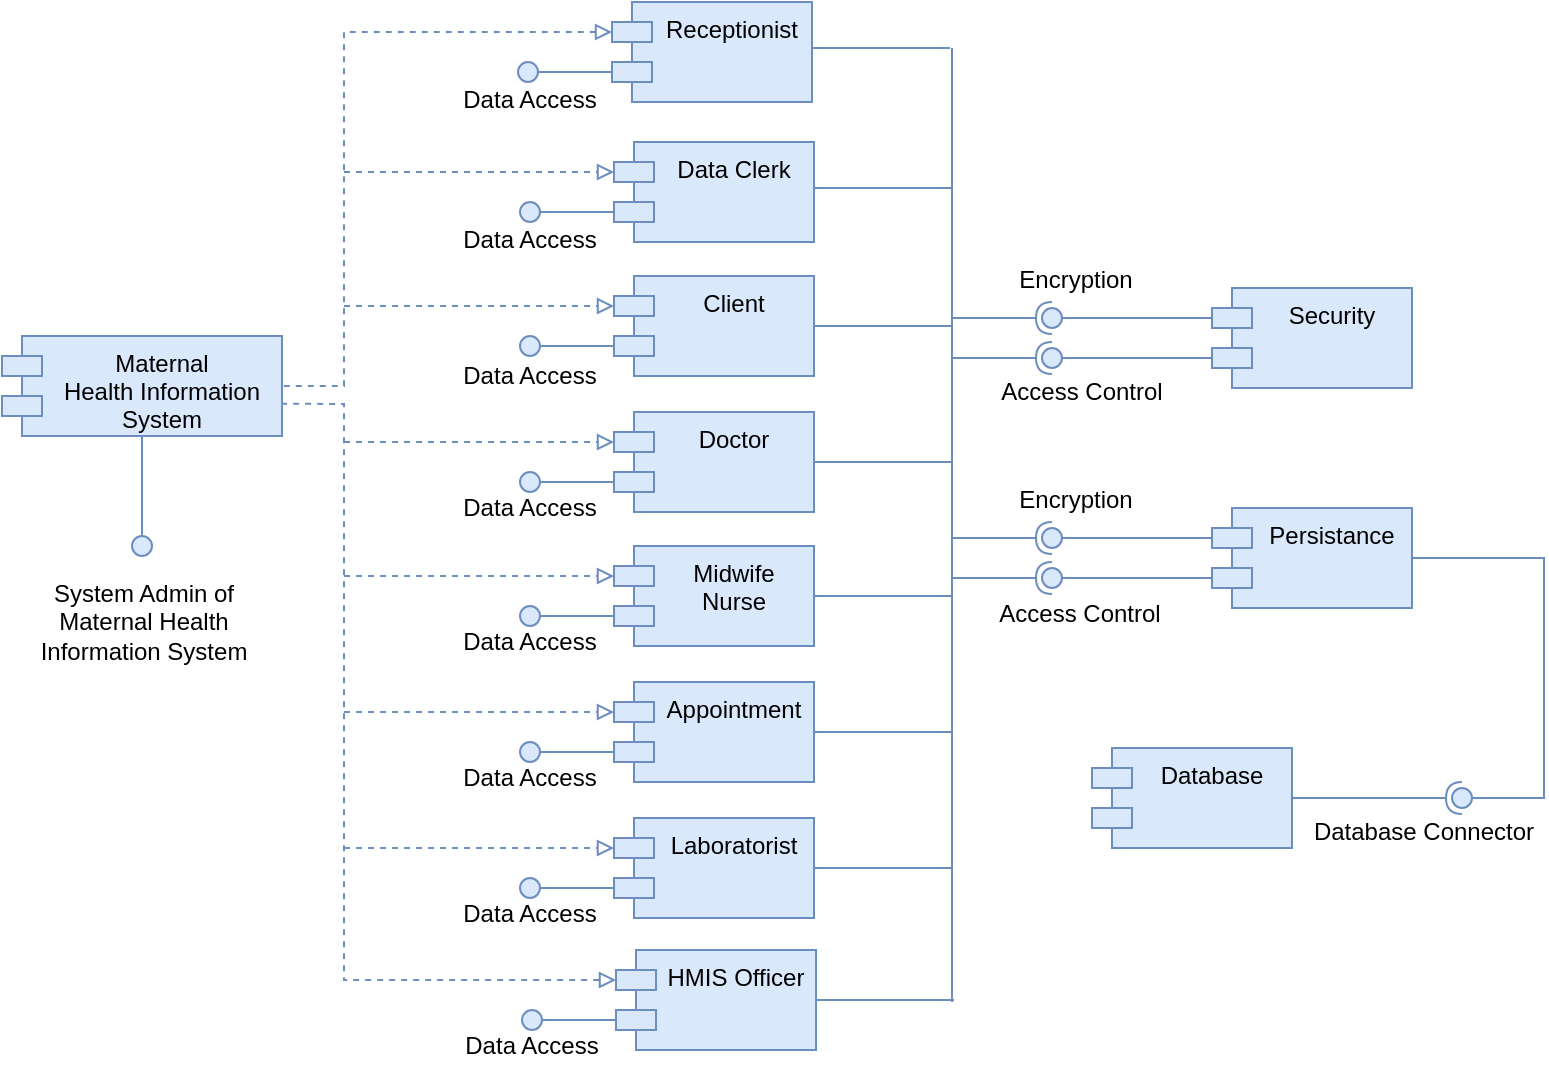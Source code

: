 <mxfile version="18.1.3" type="github">
  <diagram id="Pgbwz4pBEgQIGdPzvF3l" name="Page-1">
    <mxGraphModel dx="1108" dy="593" grid="0" gridSize="10" guides="1" tooltips="1" connect="1" arrows="1" fold="1" page="1" pageScale="1" pageWidth="850" pageHeight="1100" math="0" shadow="0">
      <root>
        <mxCell id="0" />
        <mxCell id="1" parent="0" />
        <mxCell id="9rvDqOFrIInNJt9p8Uub-1" value="Receptionist" style="shape=module;align=left;spacingLeft=20;align=center;verticalAlign=top;fillColor=#dae8fc;strokeColor=#6c8ebf;" vertex="1" parent="1">
          <mxGeometry x="334" y="63" width="100" height="50" as="geometry" />
        </mxCell>
        <mxCell id="9rvDqOFrIInNJt9p8Uub-2" value="" style="endArrow=none;html=1;rounded=0;exitX=1;exitY=0.5;exitDx=0;exitDy=0;fillColor=#dae8fc;strokeColor=#6c8ebf;" edge="1" parent="1">
          <mxGeometry width="50" height="50" relative="1" as="geometry">
            <mxPoint x="434" y="86" as="sourcePoint" />
            <mxPoint x="503" y="86" as="targetPoint" />
          </mxGeometry>
        </mxCell>
        <mxCell id="9rvDqOFrIInNJt9p8Uub-3" value="" style="group;" vertex="1" connectable="0" parent="1">
          <mxGeometry x="287" y="93" width="10" height="10" as="geometry" />
        </mxCell>
        <mxCell id="9rvDqOFrIInNJt9p8Uub-4" value="" style="ellipse;whiteSpace=wrap;html=1;align=center;aspect=fixed;resizable=0;points=[];outlineConnect=0;sketch=0;fillColor=#dae8fc;strokeColor=#6c8ebf;" vertex="1" parent="9rvDqOFrIInNJt9p8Uub-3">
          <mxGeometry width="10" height="10" as="geometry" />
        </mxCell>
        <mxCell id="9rvDqOFrIInNJt9p8Uub-5" value="" style="rounded=0;orthogonalLoop=1;jettySize=auto;html=1;endArrow=none;endFill=0;sketch=0;sourcePerimeterSpacing=0;targetPerimeterSpacing=0;exitX=0;exitY=0;exitDx=0;exitDy=35;exitPerimeter=0;fillColor=#dae8fc;strokeColor=#6c8ebf;" edge="1" parent="1" source="9rvDqOFrIInNJt9p8Uub-1" target="9rvDqOFrIInNJt9p8Uub-4">
          <mxGeometry relative="1" as="geometry">
            <mxPoint x="-76" y="-146" as="sourcePoint" />
          </mxGeometry>
        </mxCell>
        <mxCell id="hMI-7zSJe5-7NLcvPueV-1" value="Data Clerk" style="shape=module;align=left;spacingLeft=20;align=center;verticalAlign=top;fillColor=#dae8fc;strokeColor=#6c8ebf;" parent="1" vertex="1">
          <mxGeometry x="335" y="133" width="100" height="50" as="geometry" />
        </mxCell>
        <mxCell id="hMI-7zSJe5-7NLcvPueV-2" value="Maternal&#xa;Health Information&#xa;System" style="shape=module;align=left;spacingLeft=20;align=center;verticalAlign=top;fillColor=#dae8fc;strokeColor=#6c8ebf;" parent="1" vertex="1">
          <mxGeometry x="29" y="230" width="140" height="50" as="geometry" />
        </mxCell>
        <mxCell id="hMI-7zSJe5-7NLcvPueV-3" value="Client" style="shape=module;align=left;spacingLeft=20;align=center;verticalAlign=top;fillColor=#dae8fc;strokeColor=#6c8ebf;" parent="1" vertex="1">
          <mxGeometry x="335" y="200" width="100" height="50" as="geometry" />
        </mxCell>
        <mxCell id="hMI-7zSJe5-7NLcvPueV-4" value="Doctor" style="shape=module;align=left;spacingLeft=20;align=center;verticalAlign=top;fillColor=#dae8fc;strokeColor=#6c8ebf;" parent="1" vertex="1">
          <mxGeometry x="335" y="268" width="100" height="50" as="geometry" />
        </mxCell>
        <mxCell id="hMI-7zSJe5-7NLcvPueV-5" value="Midwife &#xa;Nurse" style="shape=module;align=left;spacingLeft=20;align=center;verticalAlign=top;fillColor=#dae8fc;strokeColor=#6c8ebf;" parent="1" vertex="1">
          <mxGeometry x="335" y="335" width="100" height="50" as="geometry" />
        </mxCell>
        <mxCell id="hMI-7zSJe5-7NLcvPueV-6" value="Appointment" style="shape=module;align=left;spacingLeft=20;align=center;verticalAlign=top;fillColor=#dae8fc;strokeColor=#6c8ebf;" parent="1" vertex="1">
          <mxGeometry x="335" y="403" width="100" height="50" as="geometry" />
        </mxCell>
        <mxCell id="hMI-7zSJe5-7NLcvPueV-7" value="Security" style="shape=module;align=left;spacingLeft=20;align=center;verticalAlign=top;fillColor=#dae8fc;strokeColor=#6c8ebf;" parent="1" vertex="1">
          <mxGeometry x="634" y="206" width="100" height="50" as="geometry" />
        </mxCell>
        <mxCell id="hMI-7zSJe5-7NLcvPueV-8" value="Persistance" style="shape=module;align=left;spacingLeft=20;align=center;verticalAlign=top;fillColor=#dae8fc;strokeColor=#6c8ebf;" parent="1" vertex="1">
          <mxGeometry x="634" y="316" width="100" height="50" as="geometry" />
        </mxCell>
        <mxCell id="hMI-7zSJe5-7NLcvPueV-9" value="Database" style="shape=module;align=left;spacingLeft=20;align=center;verticalAlign=top;fillColor=#dae8fc;strokeColor=#6c8ebf;" parent="1" vertex="1">
          <mxGeometry x="574" y="436" width="100" height="50" as="geometry" />
        </mxCell>
        <mxCell id="hMI-7zSJe5-7NLcvPueV-19" value="" style="rounded=0;orthogonalLoop=1;jettySize=auto;html=1;endArrow=none;endFill=0;sketch=0;sourcePerimeterSpacing=0;targetPerimeterSpacing=0;exitX=0;exitY=0;exitDx=0;exitDy=35;exitPerimeter=0;fillColor=#dae8fc;strokeColor=#6c8ebf;" parent="1" source="hMI-7zSJe5-7NLcvPueV-3" target="hMI-7zSJe5-7NLcvPueV-18" edge="1">
          <mxGeometry relative="1" as="geometry">
            <mxPoint x="-36" y="45" as="sourcePoint" />
          </mxGeometry>
        </mxCell>
        <mxCell id="hMI-7zSJe5-7NLcvPueV-38" value="" style="group;container=0;" parent="1" vertex="1" connectable="0">
          <mxGeometry x="288" y="365" width="10" height="10" as="geometry" />
        </mxCell>
        <mxCell id="hMI-7zSJe5-7NLcvPueV-39" value="" style="group;" parent="1" vertex="1" connectable="0">
          <mxGeometry x="288" y="433" width="10" height="10" as="geometry" />
        </mxCell>
        <mxCell id="hMI-7zSJe5-7NLcvPueV-40" value="" style="group;" parent="hMI-7zSJe5-7NLcvPueV-39" vertex="1" connectable="0">
          <mxGeometry width="10" height="10" as="geometry" />
        </mxCell>
        <mxCell id="hMI-7zSJe5-7NLcvPueV-41" value="" style="group;" parent="hMI-7zSJe5-7NLcvPueV-40" vertex="1" connectable="0">
          <mxGeometry width="10" height="10" as="geometry" />
        </mxCell>
        <mxCell id="hMI-7zSJe5-7NLcvPueV-42" value="" style="group;" parent="hMI-7zSJe5-7NLcvPueV-41" vertex="1" connectable="0">
          <mxGeometry width="10" height="10" as="geometry" />
        </mxCell>
        <mxCell id="hMI-7zSJe5-7NLcvPueV-43" value="" style="ellipse;whiteSpace=wrap;html=1;align=center;aspect=fixed;resizable=0;points=[];outlineConnect=0;sketch=0;fillColor=#dae8fc;strokeColor=#6c8ebf;" parent="hMI-7zSJe5-7NLcvPueV-42" vertex="1">
          <mxGeometry width="10" height="10" as="geometry" />
        </mxCell>
        <mxCell id="hMI-7zSJe5-7NLcvPueV-44" value="" style="rounded=0;orthogonalLoop=1;jettySize=auto;html=1;endArrow=none;endFill=0;sketch=0;sourcePerimeterSpacing=0;targetPerimeterSpacing=0;exitX=0;exitY=0;exitDx=0;exitDy=35;exitPerimeter=0;fillColor=#dae8fc;strokeColor=#6c8ebf;" parent="1" source="hMI-7zSJe5-7NLcvPueV-6" target="hMI-7zSJe5-7NLcvPueV-43" edge="1">
          <mxGeometry relative="1" as="geometry">
            <mxPoint x="314" y="443" as="sourcePoint" />
          </mxGeometry>
        </mxCell>
        <mxCell id="hMI-7zSJe5-7NLcvPueV-45" value="" style="rounded=0;orthogonalLoop=1;jettySize=auto;html=1;endArrow=none;endFill=0;sketch=0;sourcePerimeterSpacing=0;targetPerimeterSpacing=0;exitX=0;exitY=0;exitDx=0;exitDy=15;exitPerimeter=0;fillColor=#dae8fc;strokeColor=#6c8ebf;" parent="1" source="hMI-7zSJe5-7NLcvPueV-7" target="hMI-7zSJe5-7NLcvPueV-47" edge="1">
          <mxGeometry relative="1" as="geometry">
            <mxPoint x="-866" y="-319" as="sourcePoint" />
          </mxGeometry>
        </mxCell>
        <mxCell id="hMI-7zSJe5-7NLcvPueV-58" value="" style="rounded=0;orthogonalLoop=1;jettySize=auto;html=1;endArrow=none;endFill=0;sketch=0;sourcePerimeterSpacing=0;targetPerimeterSpacing=0;exitX=0;exitY=0;exitDx=0;exitDy=15;exitPerimeter=0;fillColor=#dae8fc;strokeColor=#6c8ebf;" parent="1" target="hMI-7zSJe5-7NLcvPueV-57" edge="1">
          <mxGeometry relative="1" as="geometry">
            <mxPoint x="634" y="241" as="sourcePoint" />
          </mxGeometry>
        </mxCell>
        <mxCell id="hMI-7zSJe5-7NLcvPueV-46" value="" style="rounded=0;orthogonalLoop=1;jettySize=auto;html=1;endArrow=halfCircle;endFill=0;entryX=0.5;entryY=0.5;endSize=6;strokeWidth=1;sketch=0;fillColor=#dae8fc;strokeColor=#6c8ebf;" parent="1" target="hMI-7zSJe5-7NLcvPueV-47" edge="1">
          <mxGeometry relative="1" as="geometry">
            <mxPoint x="504" y="221" as="sourcePoint" />
          </mxGeometry>
        </mxCell>
        <mxCell id="hMI-7zSJe5-7NLcvPueV-47" value="" style="ellipse;whiteSpace=wrap;html=1;align=center;aspect=fixed;resizable=0;points=[];outlineConnect=0;sketch=0;rotation=-180;container=0;fillColor=#dae8fc;strokeColor=#6c8ebf;" parent="1" vertex="1">
          <mxGeometry x="549" y="216" width="10" height="10" as="geometry" />
        </mxCell>
        <mxCell id="hMI-7zSJe5-7NLcvPueV-56" value="" style="rounded=0;orthogonalLoop=1;jettySize=auto;html=1;endArrow=halfCircle;endFill=0;entryX=0.5;entryY=0.5;endSize=6;strokeWidth=1;sketch=0;fillColor=#dae8fc;strokeColor=#6c8ebf;" parent="1" target="hMI-7zSJe5-7NLcvPueV-57" edge="1">
          <mxGeometry relative="1" as="geometry">
            <mxPoint x="504" y="241" as="sourcePoint" />
          </mxGeometry>
        </mxCell>
        <mxCell id="hMI-7zSJe5-7NLcvPueV-57" value="" style="ellipse;whiteSpace=wrap;html=1;align=center;aspect=fixed;resizable=0;points=[];outlineConnect=0;sketch=0;rotation=-180;container=0;fillColor=#dae8fc;strokeColor=#6c8ebf;" parent="1" vertex="1">
          <mxGeometry x="549" y="236" width="10" height="10" as="geometry" />
        </mxCell>
        <mxCell id="hMI-7zSJe5-7NLcvPueV-77" value="" style="group;" parent="1" vertex="1" connectable="0">
          <mxGeometry x="504" y="326" width="55" height="10" as="geometry" />
        </mxCell>
        <mxCell id="hMI-7zSJe5-7NLcvPueV-78" value="" style="group;" parent="1" vertex="1" connectable="0">
          <mxGeometry x="504" y="346" width="55" height="10" as="geometry" />
        </mxCell>
        <mxCell id="hMI-7zSJe5-7NLcvPueV-79" value="" style="rounded=0;orthogonalLoop=1;jettySize=auto;html=1;endArrow=none;endFill=0;sketch=0;sourcePerimeterSpacing=0;targetPerimeterSpacing=0;exitX=0;exitY=0;exitDx=0;exitDy=15;exitPerimeter=0;fillColor=#dae8fc;strokeColor=#6c8ebf;" parent="1" target="hMI-7zSJe5-7NLcvPueV-82" edge="1">
          <mxGeometry relative="1" as="geometry">
            <mxPoint x="634" y="331" as="sourcePoint" />
          </mxGeometry>
        </mxCell>
        <mxCell id="hMI-7zSJe5-7NLcvPueV-80" value="" style="rounded=0;orthogonalLoop=1;jettySize=auto;html=1;endArrow=none;endFill=0;sketch=0;sourcePerimeterSpacing=0;targetPerimeterSpacing=0;exitX=0;exitY=0;exitDx=0;exitDy=15;exitPerimeter=0;fillColor=#dae8fc;strokeColor=#6c8ebf;" parent="1" target="hMI-7zSJe5-7NLcvPueV-84" edge="1">
          <mxGeometry relative="1" as="geometry">
            <mxPoint x="634" y="351" as="sourcePoint" />
          </mxGeometry>
        </mxCell>
        <mxCell id="hMI-7zSJe5-7NLcvPueV-81" value="" style="rounded=0;orthogonalLoop=1;jettySize=auto;html=1;endArrow=halfCircle;endFill=0;entryX=0.5;entryY=0.5;endSize=6;strokeWidth=1;sketch=0;fillColor=#dae8fc;strokeColor=#6c8ebf;" parent="1" target="hMI-7zSJe5-7NLcvPueV-82" edge="1">
          <mxGeometry relative="1" as="geometry">
            <mxPoint x="504" y="331" as="sourcePoint" />
          </mxGeometry>
        </mxCell>
        <mxCell id="hMI-7zSJe5-7NLcvPueV-82" value="" style="ellipse;whiteSpace=wrap;html=1;align=center;aspect=fixed;resizable=0;points=[];outlineConnect=0;sketch=0;rotation=-180;container=0;fillColor=#dae8fc;strokeColor=#6c8ebf;" parent="1" vertex="1">
          <mxGeometry x="549" y="326" width="10" height="10" as="geometry" />
        </mxCell>
        <mxCell id="hMI-7zSJe5-7NLcvPueV-83" value="" style="rounded=0;orthogonalLoop=1;jettySize=auto;html=1;endArrow=halfCircle;endFill=0;entryX=0.5;entryY=0.5;endSize=6;strokeWidth=1;sketch=0;fillColor=#dae8fc;strokeColor=#6c8ebf;" parent="1" target="hMI-7zSJe5-7NLcvPueV-84" edge="1">
          <mxGeometry relative="1" as="geometry">
            <mxPoint x="504" y="351" as="sourcePoint" />
          </mxGeometry>
        </mxCell>
        <mxCell id="hMI-7zSJe5-7NLcvPueV-84" value="" style="ellipse;whiteSpace=wrap;html=1;align=center;aspect=fixed;resizable=0;points=[];outlineConnect=0;sketch=0;rotation=-180;container=0;fillColor=#dae8fc;strokeColor=#6c8ebf;" parent="1" vertex="1">
          <mxGeometry x="549" y="346" width="10" height="10" as="geometry" />
        </mxCell>
        <mxCell id="hMI-7zSJe5-7NLcvPueV-87" value="" style="rounded=0;orthogonalLoop=1;jettySize=auto;html=1;endArrow=none;endFill=0;sketch=0;sourcePerimeterSpacing=0;targetPerimeterSpacing=0;exitX=1;exitY=0.5;exitDx=0;exitDy=0;fillColor=#dae8fc;strokeColor=#6c8ebf;" parent="1" source="hMI-7zSJe5-7NLcvPueV-8" target="hMI-7zSJe5-7NLcvPueV-90" edge="1">
          <mxGeometry relative="1" as="geometry">
            <mxPoint x="654" y="271" as="sourcePoint" />
            <Array as="points">
              <mxPoint x="800" y="341" />
              <mxPoint x="800" y="461" />
            </Array>
          </mxGeometry>
        </mxCell>
        <mxCell id="hMI-7zSJe5-7NLcvPueV-89" value="" style="rounded=0;orthogonalLoop=1;jettySize=auto;html=1;endArrow=halfCircle;endFill=0;entryX=0.5;entryY=0.5;endSize=6;strokeWidth=1;sketch=0;exitX=1;exitY=0.5;exitDx=0;exitDy=0;fillColor=#dae8fc;strokeColor=#6c8ebf;" parent="1" source="hMI-7zSJe5-7NLcvPueV-9" target="hMI-7zSJe5-7NLcvPueV-90" edge="1">
          <mxGeometry relative="1" as="geometry">
            <mxPoint x="524" y="271" as="sourcePoint" />
          </mxGeometry>
        </mxCell>
        <mxCell id="hMI-7zSJe5-7NLcvPueV-90" value="" style="ellipse;whiteSpace=wrap;html=1;align=center;aspect=fixed;resizable=0;points=[];outlineConnect=0;sketch=0;rotation=-180;container=0;fillColor=#dae8fc;strokeColor=#6c8ebf;" parent="1" vertex="1">
          <mxGeometry x="754" y="456" width="10" height="10" as="geometry" />
        </mxCell>
        <mxCell id="hMI-7zSJe5-7NLcvPueV-93" value="" style="endArrow=none;html=1;rounded=0;fillColor=#dae8fc;strokeColor=#6c8ebf;" parent="1" edge="1">
          <mxGeometry width="50" height="50" relative="1" as="geometry">
            <mxPoint x="504" y="563" as="sourcePoint" />
            <mxPoint x="504" y="86" as="targetPoint" />
          </mxGeometry>
        </mxCell>
        <mxCell id="hMI-7zSJe5-7NLcvPueV-94" value="" style="endArrow=none;html=1;rounded=0;exitX=1;exitY=0.5;exitDx=0;exitDy=0;fillColor=#dae8fc;strokeColor=#6c8ebf;" parent="1" source="hMI-7zSJe5-7NLcvPueV-6" edge="1">
          <mxGeometry width="50" height="50" relative="1" as="geometry">
            <mxPoint x="434" y="393" as="sourcePoint" />
            <mxPoint x="504" y="428" as="targetPoint" />
          </mxGeometry>
        </mxCell>
        <mxCell id="hMI-7zSJe5-7NLcvPueV-95" value="" style="endArrow=none;html=1;rounded=0;exitX=1;exitY=0.5;exitDx=0;exitDy=0;fillColor=#dae8fc;strokeColor=#6c8ebf;" parent="1" edge="1">
          <mxGeometry width="50" height="50" relative="1" as="geometry">
            <mxPoint x="435" y="360" as="sourcePoint" />
            <mxPoint x="504" y="360" as="targetPoint" />
          </mxGeometry>
        </mxCell>
        <mxCell id="hMI-7zSJe5-7NLcvPueV-96" value="" style="endArrow=none;html=1;rounded=0;exitX=1;exitY=0.5;exitDx=0;exitDy=0;fillColor=#dae8fc;strokeColor=#6c8ebf;" parent="1" edge="1">
          <mxGeometry width="50" height="50" relative="1" as="geometry">
            <mxPoint x="435" y="293" as="sourcePoint" />
            <mxPoint x="504" y="293" as="targetPoint" />
          </mxGeometry>
        </mxCell>
        <mxCell id="hMI-7zSJe5-7NLcvPueV-97" value="" style="endArrow=none;html=1;rounded=0;exitX=1;exitY=0.5;exitDx=0;exitDy=0;fillColor=#dae8fc;strokeColor=#6c8ebf;" parent="1" edge="1">
          <mxGeometry width="50" height="50" relative="1" as="geometry">
            <mxPoint x="435" y="225" as="sourcePoint" />
            <mxPoint x="504" y="225" as="targetPoint" />
          </mxGeometry>
        </mxCell>
        <mxCell id="hMI-7zSJe5-7NLcvPueV-98" value="" style="endArrow=none;html=1;rounded=0;exitX=1;exitY=0.5;exitDx=0;exitDy=0;fillColor=#dae8fc;strokeColor=#6c8ebf;" parent="1" edge="1">
          <mxGeometry width="50" height="50" relative="1" as="geometry">
            <mxPoint x="435" y="156" as="sourcePoint" />
            <mxPoint x="504" y="156" as="targetPoint" />
          </mxGeometry>
        </mxCell>
        <mxCell id="hMI-7zSJe5-7NLcvPueV-99" value="Encryption" style="text;html=1;align=center;verticalAlign=middle;whiteSpace=wrap;rounded=0;" parent="1" vertex="1">
          <mxGeometry x="536" y="187" width="60" height="30" as="geometry" />
        </mxCell>
        <mxCell id="hMI-7zSJe5-7NLcvPueV-100" value="Access Control" style="text;html=1;align=center;verticalAlign=middle;whiteSpace=wrap;rounded=0;" parent="1" vertex="1">
          <mxGeometry x="524" y="243" width="90" height="30" as="geometry" />
        </mxCell>
        <mxCell id="hMI-7zSJe5-7NLcvPueV-101" value="Encryption" style="text;html=1;align=center;verticalAlign=middle;whiteSpace=wrap;rounded=0;" parent="1" vertex="1">
          <mxGeometry x="536" y="297" width="60" height="30" as="geometry" />
        </mxCell>
        <mxCell id="hMI-7zSJe5-7NLcvPueV-102" value="Data Access" style="text;html=1;align=center;verticalAlign=middle;whiteSpace=wrap;rounded=0;" parent="1" vertex="1">
          <mxGeometry x="248" y="168" width="90" height="28" as="geometry" />
        </mxCell>
        <mxCell id="hMI-7zSJe5-7NLcvPueV-103" value="Database Connector" style="text;html=1;align=center;verticalAlign=middle;whiteSpace=wrap;rounded=0;" parent="1" vertex="1">
          <mxGeometry x="680" y="463" width="120" height="30" as="geometry" />
        </mxCell>
        <mxCell id="hMI-7zSJe5-7NLcvPueV-104" value="Access Control" style="text;html=1;align=center;verticalAlign=middle;whiteSpace=wrap;rounded=0;" parent="1" vertex="1">
          <mxGeometry x="523" y="354" width="90" height="30" as="geometry" />
        </mxCell>
        <mxCell id="hMI-7zSJe5-7NLcvPueV-105" value="Data Access" style="text;html=1;align=center;verticalAlign=middle;whiteSpace=wrap;rounded=0;" parent="1" vertex="1">
          <mxGeometry x="248" y="236" width="90" height="28" as="geometry" />
        </mxCell>
        <mxCell id="hMI-7zSJe5-7NLcvPueV-106" value="Data Access" style="text;html=1;align=center;verticalAlign=middle;whiteSpace=wrap;rounded=0;" parent="1" vertex="1">
          <mxGeometry x="248" y="302" width="90" height="28" as="geometry" />
        </mxCell>
        <mxCell id="hMI-7zSJe5-7NLcvPueV-107" value="Data Access" style="text;html=1;align=center;verticalAlign=middle;whiteSpace=wrap;rounded=0;" parent="1" vertex="1">
          <mxGeometry x="248" y="369" width="90" height="28" as="geometry" />
        </mxCell>
        <mxCell id="hMI-7zSJe5-7NLcvPueV-108" value="Data Access" style="text;html=1;align=center;verticalAlign=middle;whiteSpace=wrap;rounded=0;" parent="1" vertex="1">
          <mxGeometry x="248" y="437" width="90" height="28" as="geometry" />
        </mxCell>
        <mxCell id="hMI-7zSJe5-7NLcvPueV-118" value="" style="endArrow=none;dashed=1;html=1;rounded=0;entryX=1;entryY=0.5;entryDx=0;entryDy=0;exitX=0;exitY=0;exitDx=0;exitDy=15;exitPerimeter=0;endFill=0;startArrow=block;startFill=0;fillColor=#dae8fc;strokeColor=#6c8ebf;" parent="1" source="9rvDqOFrIInNJt9p8Uub-1" target="hMI-7zSJe5-7NLcvPueV-2" edge="1">
          <mxGeometry width="50" height="50" relative="1" as="geometry">
            <mxPoint x="220" y="255" as="sourcePoint" />
            <mxPoint x="440" y="300" as="targetPoint" />
            <Array as="points">
              <mxPoint x="200" y="78" />
              <mxPoint x="200" y="255" />
            </Array>
          </mxGeometry>
        </mxCell>
        <mxCell id="hMI-7zSJe5-7NLcvPueV-119" value="" style="endArrow=block;dashed=1;html=1;rounded=0;entryX=0;entryY=0;entryDx=0;entryDy=15;entryPerimeter=0;endFill=0;fillColor=#dae8fc;strokeColor=#6c8ebf;" parent="1" target="hMI-7zSJe5-7NLcvPueV-3" edge="1">
          <mxGeometry width="50" height="50" relative="1" as="geometry">
            <mxPoint x="200" y="215" as="sourcePoint" />
            <mxPoint x="440" y="240" as="targetPoint" />
          </mxGeometry>
        </mxCell>
        <mxCell id="hMI-7zSJe5-7NLcvPueV-120" value="" style="endArrow=block;dashed=1;html=1;rounded=0;entryX=0;entryY=0;entryDx=0;entryDy=15;entryPerimeter=0;endFill=0;fillColor=#dae8fc;strokeColor=#6c8ebf;" parent="1" edge="1">
          <mxGeometry width="50" height="50" relative="1" as="geometry">
            <mxPoint x="200" y="283" as="sourcePoint" />
            <mxPoint x="335" y="283" as="targetPoint" />
          </mxGeometry>
        </mxCell>
        <mxCell id="hMI-7zSJe5-7NLcvPueV-121" value="" style="endArrow=block;dashed=1;html=1;rounded=0;entryX=0;entryY=0;entryDx=0;entryDy=15;entryPerimeter=0;endFill=0;fillColor=#dae8fc;strokeColor=#6c8ebf;" parent="1" edge="1">
          <mxGeometry width="50" height="50" relative="1" as="geometry">
            <mxPoint x="200" y="350" as="sourcePoint" />
            <mxPoint x="335" y="350" as="targetPoint" />
          </mxGeometry>
        </mxCell>
        <mxCell id="hMI-7zSJe5-7NLcvPueV-122" value="" style="endArrow=block;dashed=1;html=1;rounded=0;exitX=0.997;exitY=0.677;exitDx=0;exitDy=0;exitPerimeter=0;endFill=0;fillColor=#dae8fc;strokeColor=#6c8ebf;entryX=0;entryY=0;entryDx=0;entryDy=15;entryPerimeter=0;" parent="1" source="hMI-7zSJe5-7NLcvPueV-2" target="9rvDqOFrIInNJt9p8Uub-17" edge="1">
          <mxGeometry width="50" height="50" relative="1" as="geometry">
            <mxPoint x="220" y="315" as="sourcePoint" />
            <mxPoint x="204" y="527" as="targetPoint" />
            <Array as="points">
              <mxPoint x="200" y="264" />
              <mxPoint x="200" y="552" />
            </Array>
          </mxGeometry>
        </mxCell>
        <mxCell id="hMI-7zSJe5-7NLcvPueV-13" value="" style="group;" parent="1" vertex="1" connectable="0">
          <mxGeometry x="288" y="163" width="10" height="10" as="geometry" />
        </mxCell>
        <mxCell id="hMI-7zSJe5-7NLcvPueV-12" value="" style="ellipse;whiteSpace=wrap;html=1;align=center;aspect=fixed;resizable=0;points=[];outlineConnect=0;sketch=0;fillColor=#dae8fc;strokeColor=#6c8ebf;" parent="hMI-7zSJe5-7NLcvPueV-13" vertex="1">
          <mxGeometry width="10" height="10" as="geometry" />
        </mxCell>
        <mxCell id="hMI-7zSJe5-7NLcvPueV-10" value="" style="rounded=0;orthogonalLoop=1;jettySize=auto;html=1;endArrow=none;endFill=0;sketch=0;sourcePerimeterSpacing=0;targetPerimeterSpacing=0;exitX=0;exitY=0;exitDx=0;exitDy=35;exitPerimeter=0;fillColor=#dae8fc;strokeColor=#6c8ebf;" parent="1" source="hMI-7zSJe5-7NLcvPueV-1" target="hMI-7zSJe5-7NLcvPueV-12" edge="1">
          <mxGeometry relative="1" as="geometry">
            <mxPoint x="-46" y="46" as="sourcePoint" />
          </mxGeometry>
        </mxCell>
        <mxCell id="hMI-7zSJe5-7NLcvPueV-17" value="" style="group;" parent="1" vertex="1" connectable="0">
          <mxGeometry x="288" y="230" width="10" height="10" as="geometry" />
        </mxCell>
        <mxCell id="hMI-7zSJe5-7NLcvPueV-18" value="" style="ellipse;whiteSpace=wrap;html=1;align=center;aspect=fixed;resizable=0;points=[];outlineConnect=0;sketch=0;fillColor=#dae8fc;strokeColor=#6c8ebf;" parent="hMI-7zSJe5-7NLcvPueV-17" vertex="1">
          <mxGeometry width="10" height="10" as="geometry" />
        </mxCell>
        <mxCell id="hMI-7zSJe5-7NLcvPueV-23" value="" style="rounded=0;orthogonalLoop=1;jettySize=auto;html=1;endArrow=none;endFill=0;sketch=0;sourcePerimeterSpacing=0;targetPerimeterSpacing=0;exitX=0;exitY=0;exitDx=0;exitDy=35;exitPerimeter=0;fillColor=#dae8fc;strokeColor=#6c8ebf;" parent="1" source="hMI-7zSJe5-7NLcvPueV-4" target="hMI-7zSJe5-7NLcvPueV-22" edge="1">
          <mxGeometry relative="1" as="geometry">
            <mxPoint x="-56" y="191" as="sourcePoint" />
          </mxGeometry>
        </mxCell>
        <mxCell id="hMI-7zSJe5-7NLcvPueV-22" value="" style="ellipse;whiteSpace=wrap;html=1;align=center;aspect=fixed;resizable=0;points=[];outlineConnect=0;sketch=0;fillColor=#dae8fc;strokeColor=#6c8ebf;" parent="1" vertex="1">
          <mxGeometry x="288" y="298" width="10" height="10" as="geometry" />
        </mxCell>
        <mxCell id="hMI-7zSJe5-7NLcvPueV-25" value="" style="group;container=0;" parent="1" vertex="1" connectable="0">
          <mxGeometry x="288" y="365" width="10" height="10" as="geometry" />
        </mxCell>
        <mxCell id="hMI-7zSJe5-7NLcvPueV-29" value="" style="rounded=0;orthogonalLoop=1;jettySize=auto;html=1;endArrow=none;endFill=0;sketch=0;sourcePerimeterSpacing=0;targetPerimeterSpacing=0;exitX=0;exitY=0;exitDx=0;exitDy=35;exitPerimeter=0;fillColor=#dae8fc;strokeColor=#6c8ebf;" parent="1" source="hMI-7zSJe5-7NLcvPueV-5" target="hMI-7zSJe5-7NLcvPueV-28" edge="1">
          <mxGeometry relative="1" as="geometry">
            <mxPoint x="324" y="375" as="sourcePoint" />
          </mxGeometry>
        </mxCell>
        <mxCell id="hMI-7zSJe5-7NLcvPueV-27" value="" style="group;container=0;" parent="1" vertex="1" connectable="0">
          <mxGeometry x="288" y="365" width="10" height="10" as="geometry" />
        </mxCell>
        <mxCell id="hMI-7zSJe5-7NLcvPueV-28" value="" style="ellipse;whiteSpace=wrap;html=1;align=center;aspect=fixed;resizable=0;points=[];outlineConnect=0;sketch=0;fillColor=#dae8fc;strokeColor=#6c8ebf;" parent="1" vertex="1">
          <mxGeometry x="288" y="365" width="10" height="10" as="geometry" />
        </mxCell>
        <mxCell id="hMI-7zSJe5-7NLcvPueV-124" value="" style="group;" parent="1" vertex="1" connectable="0">
          <mxGeometry x="94" y="330" width="10" height="10" as="geometry" />
        </mxCell>
        <mxCell id="hMI-7zSJe5-7NLcvPueV-125" value="" style="ellipse;whiteSpace=wrap;html=1;align=center;aspect=fixed;resizable=0;points=[];outlineConnect=0;sketch=0;fillColor=#dae8fc;strokeColor=#6c8ebf;" parent="hMI-7zSJe5-7NLcvPueV-124" vertex="1">
          <mxGeometry width="10" height="10" as="geometry" />
        </mxCell>
        <mxCell id="hMI-7zSJe5-7NLcvPueV-126" value="" style="rounded=0;orthogonalLoop=1;jettySize=auto;html=1;endArrow=none;endFill=0;sketch=0;sourcePerimeterSpacing=0;targetPerimeterSpacing=0;exitX=0.5;exitY=1;exitDx=0;exitDy=0;fillColor=#dae8fc;strokeColor=#6c8ebf;" parent="1" source="hMI-7zSJe5-7NLcvPueV-2" target="hMI-7zSJe5-7NLcvPueV-125" edge="1">
          <mxGeometry relative="1" as="geometry">
            <mxPoint x="105" y="347" as="sourcePoint" />
          </mxGeometry>
        </mxCell>
        <mxCell id="hMI-7zSJe5-7NLcvPueV-127" value="System Admin of Maternal Health Information System" style="text;html=1;strokeColor=none;fillColor=none;align=center;verticalAlign=middle;whiteSpace=wrap;rounded=0;" parent="1" vertex="1">
          <mxGeometry x="42" y="341" width="116" height="63" as="geometry" />
        </mxCell>
        <mxCell id="9rvDqOFrIInNJt9p8Uub-6" value="" style="endArrow=block;dashed=1;html=1;rounded=0;entryX=0;entryY=0;entryDx=0;entryDy=15;entryPerimeter=0;endFill=0;fillColor=#dae8fc;strokeColor=#6c8ebf;" edge="1" parent="1">
          <mxGeometry width="50" height="50" relative="1" as="geometry">
            <mxPoint x="200" y="148" as="sourcePoint" />
            <mxPoint x="335" y="148" as="targetPoint" />
          </mxGeometry>
        </mxCell>
        <mxCell id="9rvDqOFrIInNJt9p8Uub-7" value="Data Access" style="text;html=1;align=center;verticalAlign=middle;whiteSpace=wrap;rounded=0;" vertex="1" parent="1">
          <mxGeometry x="248" y="98" width="90" height="28" as="geometry" />
        </mxCell>
        <mxCell id="9rvDqOFrIInNJt9p8Uub-8" value="Laboratorist " style="shape=module;align=left;spacingLeft=20;align=center;verticalAlign=top;fillColor=#dae8fc;strokeColor=#6c8ebf;" vertex="1" parent="1">
          <mxGeometry x="335" y="471" width="100" height="50" as="geometry" />
        </mxCell>
        <mxCell id="9rvDqOFrIInNJt9p8Uub-9" value="" style="group;" vertex="1" connectable="0" parent="1">
          <mxGeometry x="288" y="501" width="10" height="10" as="geometry" />
        </mxCell>
        <mxCell id="9rvDqOFrIInNJt9p8Uub-10" value="" style="group;" vertex="1" connectable="0" parent="9rvDqOFrIInNJt9p8Uub-9">
          <mxGeometry width="10" height="10" as="geometry" />
        </mxCell>
        <mxCell id="9rvDqOFrIInNJt9p8Uub-11" value="" style="group;" vertex="1" connectable="0" parent="9rvDqOFrIInNJt9p8Uub-10">
          <mxGeometry width="10" height="10" as="geometry" />
        </mxCell>
        <mxCell id="9rvDqOFrIInNJt9p8Uub-12" value="" style="group;" vertex="1" connectable="0" parent="9rvDqOFrIInNJt9p8Uub-11">
          <mxGeometry width="10" height="10" as="geometry" />
        </mxCell>
        <mxCell id="9rvDqOFrIInNJt9p8Uub-13" value="" style="ellipse;whiteSpace=wrap;html=1;align=center;aspect=fixed;resizable=0;points=[];outlineConnect=0;sketch=0;fillColor=#dae8fc;strokeColor=#6c8ebf;" vertex="1" parent="9rvDqOFrIInNJt9p8Uub-12">
          <mxGeometry width="10" height="10" as="geometry" />
        </mxCell>
        <mxCell id="9rvDqOFrIInNJt9p8Uub-14" value="" style="rounded=0;orthogonalLoop=1;jettySize=auto;html=1;endArrow=none;endFill=0;sketch=0;sourcePerimeterSpacing=0;targetPerimeterSpacing=0;exitX=0;exitY=0;exitDx=0;exitDy=35;exitPerimeter=0;fillColor=#dae8fc;strokeColor=#6c8ebf;" edge="1" parent="1" source="9rvDqOFrIInNJt9p8Uub-8" target="9rvDqOFrIInNJt9p8Uub-13">
          <mxGeometry relative="1" as="geometry">
            <mxPoint x="314" y="511" as="sourcePoint" />
          </mxGeometry>
        </mxCell>
        <mxCell id="9rvDqOFrIInNJt9p8Uub-15" value="" style="endArrow=none;html=1;rounded=0;exitX=1;exitY=0.5;exitDx=0;exitDy=0;fillColor=#dae8fc;strokeColor=#6c8ebf;" edge="1" parent="1" source="9rvDqOFrIInNJt9p8Uub-8">
          <mxGeometry width="50" height="50" relative="1" as="geometry">
            <mxPoint x="434" y="461" as="sourcePoint" />
            <mxPoint x="504" y="496" as="targetPoint" />
          </mxGeometry>
        </mxCell>
        <mxCell id="9rvDqOFrIInNJt9p8Uub-16" value="Data Access" style="text;html=1;align=center;verticalAlign=middle;whiteSpace=wrap;rounded=0;" vertex="1" parent="1">
          <mxGeometry x="248" y="505" width="90" height="28" as="geometry" />
        </mxCell>
        <mxCell id="9rvDqOFrIInNJt9p8Uub-17" value="HMIS Officer" style="shape=module;align=left;spacingLeft=20;align=center;verticalAlign=top;fillColor=#dae8fc;strokeColor=#6c8ebf;" vertex="1" parent="1">
          <mxGeometry x="336" y="537" width="100" height="50" as="geometry" />
        </mxCell>
        <mxCell id="9rvDqOFrIInNJt9p8Uub-18" value="" style="group;" vertex="1" connectable="0" parent="1">
          <mxGeometry x="289" y="567" width="10" height="10" as="geometry" />
        </mxCell>
        <mxCell id="9rvDqOFrIInNJt9p8Uub-19" value="" style="group;" vertex="1" connectable="0" parent="9rvDqOFrIInNJt9p8Uub-18">
          <mxGeometry width="10" height="10" as="geometry" />
        </mxCell>
        <mxCell id="9rvDqOFrIInNJt9p8Uub-20" value="" style="group;" vertex="1" connectable="0" parent="9rvDqOFrIInNJt9p8Uub-19">
          <mxGeometry width="10" height="10" as="geometry" />
        </mxCell>
        <mxCell id="9rvDqOFrIInNJt9p8Uub-21" value="" style="group;" vertex="1" connectable="0" parent="9rvDqOFrIInNJt9p8Uub-20">
          <mxGeometry width="10" height="10" as="geometry" />
        </mxCell>
        <mxCell id="9rvDqOFrIInNJt9p8Uub-22" value="" style="ellipse;whiteSpace=wrap;html=1;align=center;aspect=fixed;resizable=0;points=[];outlineConnect=0;sketch=0;fillColor=#dae8fc;strokeColor=#6c8ebf;" vertex="1" parent="9rvDqOFrIInNJt9p8Uub-21">
          <mxGeometry width="10" height="10" as="geometry" />
        </mxCell>
        <mxCell id="9rvDqOFrIInNJt9p8Uub-23" value="" style="rounded=0;orthogonalLoop=1;jettySize=auto;html=1;endArrow=none;endFill=0;sketch=0;sourcePerimeterSpacing=0;targetPerimeterSpacing=0;exitX=0;exitY=0;exitDx=0;exitDy=35;exitPerimeter=0;fillColor=#dae8fc;strokeColor=#6c8ebf;" edge="1" parent="1" source="9rvDqOFrIInNJt9p8Uub-17" target="9rvDqOFrIInNJt9p8Uub-22">
          <mxGeometry relative="1" as="geometry">
            <mxPoint x="315" y="577" as="sourcePoint" />
          </mxGeometry>
        </mxCell>
        <mxCell id="9rvDqOFrIInNJt9p8Uub-24" value="" style="endArrow=none;html=1;rounded=0;exitX=1;exitY=0.5;exitDx=0;exitDy=0;fillColor=#dae8fc;strokeColor=#6c8ebf;" edge="1" parent="1" source="9rvDqOFrIInNJt9p8Uub-17">
          <mxGeometry width="50" height="50" relative="1" as="geometry">
            <mxPoint x="435" y="527" as="sourcePoint" />
            <mxPoint x="505" y="562" as="targetPoint" />
          </mxGeometry>
        </mxCell>
        <mxCell id="9rvDqOFrIInNJt9p8Uub-25" value="Data Access" style="text;html=1;align=center;verticalAlign=middle;whiteSpace=wrap;rounded=0;" vertex="1" parent="1">
          <mxGeometry x="249" y="571" width="90" height="28" as="geometry" />
        </mxCell>
        <mxCell id="9rvDqOFrIInNJt9p8Uub-26" value="" style="endArrow=block;dashed=1;html=1;rounded=0;entryX=0;entryY=0;entryDx=0;entryDy=15;entryPerimeter=0;endFill=0;fillColor=#dae8fc;strokeColor=#6c8ebf;" edge="1" parent="1">
          <mxGeometry width="50" height="50" relative="1" as="geometry">
            <mxPoint x="200" y="418" as="sourcePoint" />
            <mxPoint x="335" y="418" as="targetPoint" />
          </mxGeometry>
        </mxCell>
        <mxCell id="9rvDqOFrIInNJt9p8Uub-27" value="" style="endArrow=block;dashed=1;html=1;rounded=0;entryX=0;entryY=0;entryDx=0;entryDy=15;entryPerimeter=0;endFill=0;fillColor=#dae8fc;strokeColor=#6c8ebf;" edge="1" parent="1">
          <mxGeometry width="50" height="50" relative="1" as="geometry">
            <mxPoint x="200" y="486" as="sourcePoint" />
            <mxPoint x="335" y="486" as="targetPoint" />
          </mxGeometry>
        </mxCell>
      </root>
    </mxGraphModel>
  </diagram>
</mxfile>
